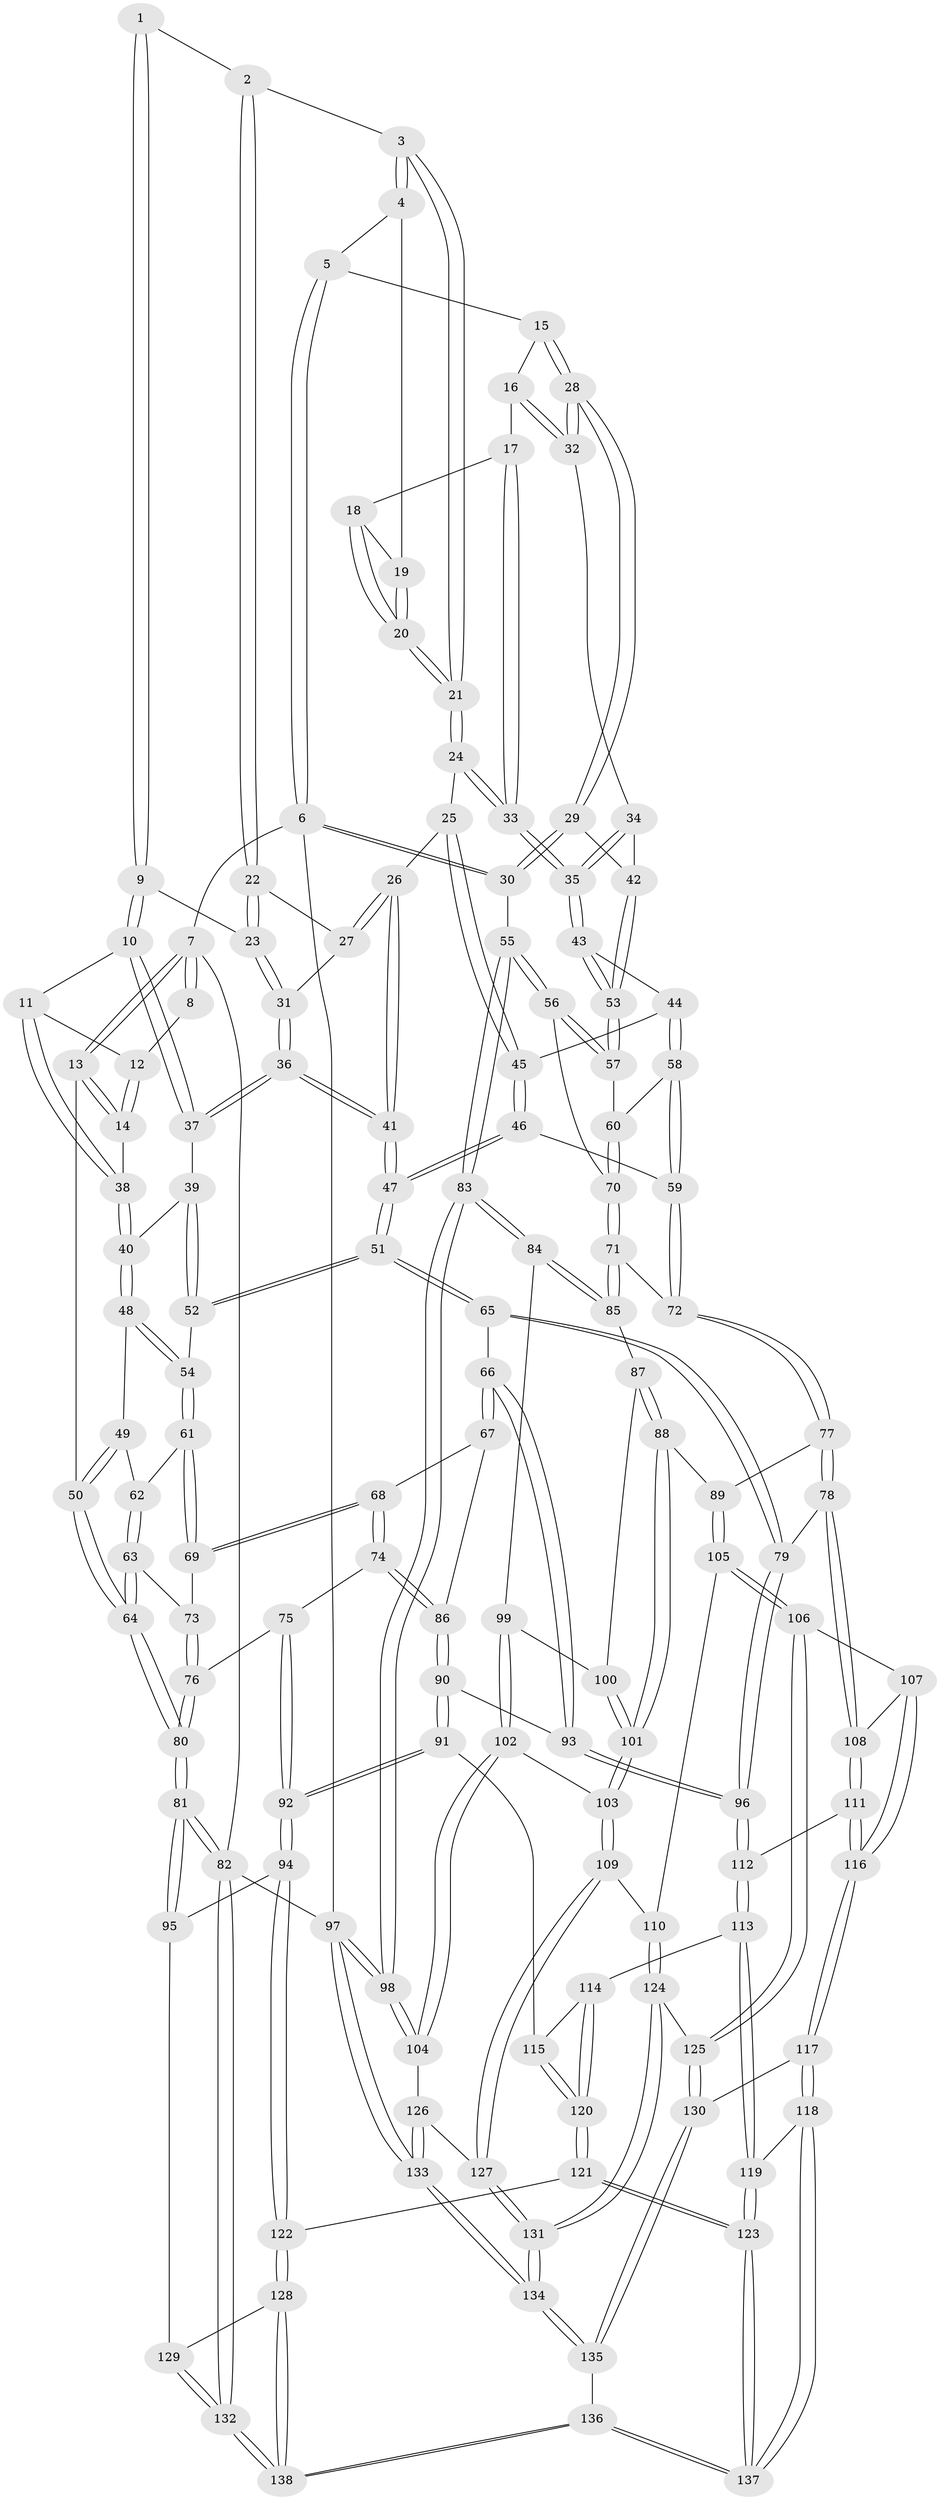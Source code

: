 // Generated by graph-tools (version 1.1) at 2025/11/02/27/25 16:11:58]
// undirected, 138 vertices, 342 edges
graph export_dot {
graph [start="1"]
  node [color=gray90,style=filled];
  1 [pos="+0.47572709506023514+0"];
  2 [pos="+0.5674380078939726+0"];
  3 [pos="+0.594834588879141+0"];
  4 [pos="+0.7102744726860877+0"];
  5 [pos="+0.8292190223656455+0"];
  6 [pos="+1+0"];
  7 [pos="+0+0"];
  8 [pos="+0.3632299787020672+0"];
  9 [pos="+0.3332786634655273+0.13750738338888757"];
  10 [pos="+0.30426745816013384+0.1425668371937466"];
  11 [pos="+0.29998654712486394+0.1405007826807261"];
  12 [pos="+0.2749516467743651+0.0438803785060334"];
  13 [pos="+0+0"];
  14 [pos="+0+0.07071250579142314"];
  15 [pos="+0.9045311822734032+0.061807198616421005"];
  16 [pos="+0.8476899926936946+0.1419327955546232"];
  17 [pos="+0.8429958007414321+0.1444760288926277"];
  18 [pos="+0.8173231900603202+0.13948409502764192"];
  19 [pos="+0.7479326556991204+0.026496981982285242"];
  20 [pos="+0.730066497582556+0.16704292562246809"];
  21 [pos="+0.7269469203328235+0.1704089883785093"];
  22 [pos="+0.563247561180949+0"];
  23 [pos="+0.37574543447440567+0.15185282908192094"];
  24 [pos="+0.7151326731633556+0.18437945647989157"];
  25 [pos="+0.6737520008271705+0.19371833247955625"];
  26 [pos="+0.5883803747260017+0.16153839591803912"];
  27 [pos="+0.5638393481490465+0"];
  28 [pos="+1+0.15649938227721188"];
  29 [pos="+1+0.18999935138517599"];
  30 [pos="+1+0.1923407760912838"];
  31 [pos="+0.41163856395436504+0.17654916042297147"];
  32 [pos="+0.9208646115373875+0.1981995594384608"];
  33 [pos="+0.8235415009486634+0.27447985034470707"];
  34 [pos="+0.9132190269157131+0.21224547505466707"];
  35 [pos="+0.8280279716943436+0.2849197388288336"];
  36 [pos="+0.4673401655615038+0.25011456247575875"];
  37 [pos="+0.300774750777294+0.25653820243746395"];
  38 [pos="+0.11100297542352722+0.1595877285469495"];
  39 [pos="+0.29636652424594057+0.26333608646443646"];
  40 [pos="+0.17332130699657797+0.2851001840513877"];
  41 [pos="+0.4962381623374715+0.2706964093105731"];
  42 [pos="+0.9577106871761102+0.2897075470943461"];
  43 [pos="+0.8286630226143229+0.29522659226088094"];
  44 [pos="+0.7673288681437256+0.3406859286612819"];
  45 [pos="+0.6889996934735739+0.3052148688409832"];
  46 [pos="+0.5370688497308601+0.3896011288286269"];
  47 [pos="+0.502045388213138+0.3900714787841957"];
  48 [pos="+0.16577848187207825+0.3541971921931103"];
  49 [pos="+0+0.27705669540295513"];
  50 [pos="+0+0.1374134848804492"];
  51 [pos="+0.45251427259797955+0.45507540441523914"];
  52 [pos="+0.33295976442168806+0.35931338686546893"];
  53 [pos="+0.9026224526815751+0.3390361426699011"];
  54 [pos="+0.16690732654427376+0.3661880410505156"];
  55 [pos="+1+0.4335322212185797"];
  56 [pos="+0.9485889159876059+0.4200305046873257"];
  57 [pos="+0.9203359449184083+0.3833395333224156"];
  58 [pos="+0.7519454248827914+0.41867705092109636"];
  59 [pos="+0.7204950082648913+0.4551910155623576"];
  60 [pos="+0.8094388025146911+0.4330423364546809"];
  61 [pos="+0.15513150159840045+0.40950334743956235"];
  62 [pos="+0.07653632452581303+0.40088807794495435"];
  63 [pos="+0+0.47853123411832954"];
  64 [pos="+0+0.5170203867677527"];
  65 [pos="+0.4433166878714895+0.4885306394489584"];
  66 [pos="+0.37147514368788337+0.5249414761016803"];
  67 [pos="+0.33687050358117027+0.5238115012918938"];
  68 [pos="+0.1821192996495481+0.44850623005439205"];
  69 [pos="+0.1592889571415756+0.42659519185612166"];
  70 [pos="+0.892631347125712+0.5237541161305549"];
  71 [pos="+0.8859154408071022+0.5569931624812525"];
  72 [pos="+0.7331605074698725+0.5453617923169742"];
  73 [pos="+0.10448825695034447+0.4840106411500353"];
  74 [pos="+0.15894110008941506+0.5998152985698624"];
  75 [pos="+0.15242057474495363+0.6019418754269961"];
  76 [pos="+0.07158213846848231+0.5915123087594244"];
  77 [pos="+0.6431582503991182+0.6640213736190089"];
  78 [pos="+0.5874800776508564+0.6666724955204004"];
  79 [pos="+0.4697525801148201+0.5217391534973095"];
  80 [pos="+0+0.7225199673144369"];
  81 [pos="+0+0.7303596587653937"];
  82 [pos="+0+1"];
  83 [pos="+1+0.6493401687084116"];
  84 [pos="+1+0.655003341976375"];
  85 [pos="+0.9131437306301511+0.6007066445620757"];
  86 [pos="+0.20964137664954252+0.6087246904850458"];
  87 [pos="+0.7970810523331663+0.7104703268372041"];
  88 [pos="+0.7758356644068827+0.7256715955665198"];
  89 [pos="+0.6981069473669693+0.7044923778762479"];
  90 [pos="+0.2414859585212665+0.7458732174447821"];
  91 [pos="+0.20117696965251364+0.7795715981161099"];
  92 [pos="+0.14353613632212886+0.7967026651729694"];
  93 [pos="+0.32142539345581445+0.72349937164214"];
  94 [pos="+0.1325626042377729+0.8026061241474336"];
  95 [pos="+0.02016723253669058+0.7962917786167583"];
  96 [pos="+0.3835478732552272+0.7669946511898265"];
  97 [pos="+1+1"];
  98 [pos="+1+1"];
  99 [pos="+0.9711226171476781+0.713843915498788"];
  100 [pos="+0.9195927170357752+0.7278833933623654"];
  101 [pos="+0.8198751020652222+0.789374836023784"];
  102 [pos="+0.9121749366554365+0.8594658682547784"];
  103 [pos="+0.8455876337685481+0.8496184702595503"];
  104 [pos="+0.965619111086143+0.9039678507926076"];
  105 [pos="+0.7007841085624071+0.8670564022409272"];
  106 [pos="+0.6467171052172609+0.8976934893606786"];
  107 [pos="+0.613416863611556+0.8544175138594844"];
  108 [pos="+0.5538391496612362+0.7219932161254405"];
  109 [pos="+0.8122737668739355+0.882354871917848"];
  110 [pos="+0.7659835763605217+0.8897214042951288"];
  111 [pos="+0.4779535448227325+0.7843279979677981"];
  112 [pos="+0.4190037533543204+0.7928025867796262"];
  113 [pos="+0.407436472005048+0.8129808042525735"];
  114 [pos="+0.36795022617868595+0.83145346198094"];
  115 [pos="+0.28279455952480287+0.8606578126765588"];
  116 [pos="+0.5128690218605411+0.9053572758964857"];
  117 [pos="+0.5145764083944834+0.9206224983666484"];
  118 [pos="+0.47030366964297077+0.975896967625795"];
  119 [pos="+0.4027369481620064+0.8373071389156094"];
  120 [pos="+0.29670885055439983+0.9238156888638591"];
  121 [pos="+0.3014413940437333+0.963692473081167"];
  122 [pos="+0.1783100430796817+0.9238988688806081"];
  123 [pos="+0.3410837879822779+1"];
  124 [pos="+0.7304860301309074+0.9609663978782603"];
  125 [pos="+0.6321891957929592+0.9432922857378734"];
  126 [pos="+0.8932727690307195+0.9741589475986914"];
  127 [pos="+0.8186893286785567+0.9586120650799227"];
  128 [pos="+0.14692045246478508+0.9954469832372164"];
  129 [pos="+0.06525647042375227+0.9514382460239273"];
  130 [pos="+0.6255408581407826+0.9516841001528863"];
  131 [pos="+0.7787656160101861+1"];
  132 [pos="+0+1"];
  133 [pos="+0.818689380975943+1"];
  134 [pos="+0.7743494712880578+1"];
  135 [pos="+0.6216426363460713+1"];
  136 [pos="+0.3873513094137667+1"];
  137 [pos="+0.38453042317184194+1"];
  138 [pos="+0.14479482073845154+1"];
  1 -- 2;
  1 -- 9;
  1 -- 9;
  2 -- 3;
  2 -- 22;
  2 -- 22;
  3 -- 4;
  3 -- 4;
  3 -- 21;
  3 -- 21;
  4 -- 5;
  4 -- 19;
  5 -- 6;
  5 -- 6;
  5 -- 15;
  6 -- 7;
  6 -- 30;
  6 -- 30;
  6 -- 97;
  7 -- 8;
  7 -- 8;
  7 -- 13;
  7 -- 13;
  7 -- 82;
  8 -- 12;
  9 -- 10;
  9 -- 10;
  9 -- 23;
  10 -- 11;
  10 -- 37;
  10 -- 37;
  11 -- 12;
  11 -- 38;
  11 -- 38;
  12 -- 14;
  12 -- 14;
  13 -- 14;
  13 -- 14;
  13 -- 50;
  14 -- 38;
  15 -- 16;
  15 -- 28;
  15 -- 28;
  16 -- 17;
  16 -- 32;
  16 -- 32;
  17 -- 18;
  17 -- 33;
  17 -- 33;
  18 -- 19;
  18 -- 20;
  18 -- 20;
  19 -- 20;
  19 -- 20;
  20 -- 21;
  20 -- 21;
  21 -- 24;
  21 -- 24;
  22 -- 23;
  22 -- 23;
  22 -- 27;
  23 -- 31;
  23 -- 31;
  24 -- 25;
  24 -- 33;
  24 -- 33;
  25 -- 26;
  25 -- 45;
  25 -- 45;
  26 -- 27;
  26 -- 27;
  26 -- 41;
  26 -- 41;
  27 -- 31;
  28 -- 29;
  28 -- 29;
  28 -- 32;
  28 -- 32;
  29 -- 30;
  29 -- 30;
  29 -- 42;
  30 -- 55;
  31 -- 36;
  31 -- 36;
  32 -- 34;
  33 -- 35;
  33 -- 35;
  34 -- 35;
  34 -- 35;
  34 -- 42;
  35 -- 43;
  35 -- 43;
  36 -- 37;
  36 -- 37;
  36 -- 41;
  36 -- 41;
  37 -- 39;
  38 -- 40;
  38 -- 40;
  39 -- 40;
  39 -- 52;
  39 -- 52;
  40 -- 48;
  40 -- 48;
  41 -- 47;
  41 -- 47;
  42 -- 53;
  42 -- 53;
  43 -- 44;
  43 -- 53;
  43 -- 53;
  44 -- 45;
  44 -- 58;
  44 -- 58;
  45 -- 46;
  45 -- 46;
  46 -- 47;
  46 -- 47;
  46 -- 59;
  47 -- 51;
  47 -- 51;
  48 -- 49;
  48 -- 54;
  48 -- 54;
  49 -- 50;
  49 -- 50;
  49 -- 62;
  50 -- 64;
  50 -- 64;
  51 -- 52;
  51 -- 52;
  51 -- 65;
  51 -- 65;
  52 -- 54;
  53 -- 57;
  53 -- 57;
  54 -- 61;
  54 -- 61;
  55 -- 56;
  55 -- 56;
  55 -- 83;
  55 -- 83;
  56 -- 57;
  56 -- 57;
  56 -- 70;
  57 -- 60;
  58 -- 59;
  58 -- 59;
  58 -- 60;
  59 -- 72;
  59 -- 72;
  60 -- 70;
  60 -- 70;
  61 -- 62;
  61 -- 69;
  61 -- 69;
  62 -- 63;
  62 -- 63;
  63 -- 64;
  63 -- 64;
  63 -- 73;
  64 -- 80;
  64 -- 80;
  65 -- 66;
  65 -- 79;
  65 -- 79;
  66 -- 67;
  66 -- 67;
  66 -- 93;
  66 -- 93;
  67 -- 68;
  67 -- 86;
  68 -- 69;
  68 -- 69;
  68 -- 74;
  68 -- 74;
  69 -- 73;
  70 -- 71;
  70 -- 71;
  71 -- 72;
  71 -- 85;
  71 -- 85;
  72 -- 77;
  72 -- 77;
  73 -- 76;
  73 -- 76;
  74 -- 75;
  74 -- 86;
  74 -- 86;
  75 -- 76;
  75 -- 92;
  75 -- 92;
  76 -- 80;
  76 -- 80;
  77 -- 78;
  77 -- 78;
  77 -- 89;
  78 -- 79;
  78 -- 108;
  78 -- 108;
  79 -- 96;
  79 -- 96;
  80 -- 81;
  80 -- 81;
  81 -- 82;
  81 -- 82;
  81 -- 95;
  81 -- 95;
  82 -- 132;
  82 -- 132;
  82 -- 97;
  83 -- 84;
  83 -- 84;
  83 -- 98;
  83 -- 98;
  84 -- 85;
  84 -- 85;
  84 -- 99;
  85 -- 87;
  86 -- 90;
  86 -- 90;
  87 -- 88;
  87 -- 88;
  87 -- 100;
  88 -- 89;
  88 -- 101;
  88 -- 101;
  89 -- 105;
  89 -- 105;
  90 -- 91;
  90 -- 91;
  90 -- 93;
  91 -- 92;
  91 -- 92;
  91 -- 115;
  92 -- 94;
  92 -- 94;
  93 -- 96;
  93 -- 96;
  94 -- 95;
  94 -- 122;
  94 -- 122;
  95 -- 129;
  96 -- 112;
  96 -- 112;
  97 -- 98;
  97 -- 98;
  97 -- 133;
  97 -- 133;
  98 -- 104;
  98 -- 104;
  99 -- 100;
  99 -- 102;
  99 -- 102;
  100 -- 101;
  100 -- 101;
  101 -- 103;
  101 -- 103;
  102 -- 103;
  102 -- 104;
  102 -- 104;
  103 -- 109;
  103 -- 109;
  104 -- 126;
  105 -- 106;
  105 -- 106;
  105 -- 110;
  106 -- 107;
  106 -- 125;
  106 -- 125;
  107 -- 108;
  107 -- 116;
  107 -- 116;
  108 -- 111;
  108 -- 111;
  109 -- 110;
  109 -- 127;
  109 -- 127;
  110 -- 124;
  110 -- 124;
  111 -- 112;
  111 -- 116;
  111 -- 116;
  112 -- 113;
  112 -- 113;
  113 -- 114;
  113 -- 119;
  113 -- 119;
  114 -- 115;
  114 -- 120;
  114 -- 120;
  115 -- 120;
  115 -- 120;
  116 -- 117;
  116 -- 117;
  117 -- 118;
  117 -- 118;
  117 -- 130;
  118 -- 119;
  118 -- 137;
  118 -- 137;
  119 -- 123;
  119 -- 123;
  120 -- 121;
  120 -- 121;
  121 -- 122;
  121 -- 123;
  121 -- 123;
  122 -- 128;
  122 -- 128;
  123 -- 137;
  123 -- 137;
  124 -- 125;
  124 -- 131;
  124 -- 131;
  125 -- 130;
  125 -- 130;
  126 -- 127;
  126 -- 133;
  126 -- 133;
  127 -- 131;
  127 -- 131;
  128 -- 129;
  128 -- 138;
  128 -- 138;
  129 -- 132;
  129 -- 132;
  130 -- 135;
  130 -- 135;
  131 -- 134;
  131 -- 134;
  132 -- 138;
  132 -- 138;
  133 -- 134;
  133 -- 134;
  134 -- 135;
  134 -- 135;
  135 -- 136;
  136 -- 137;
  136 -- 137;
  136 -- 138;
  136 -- 138;
}
